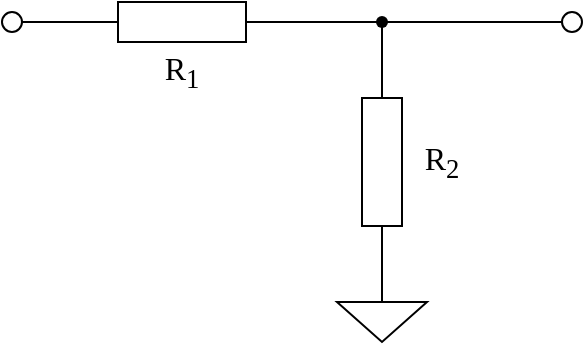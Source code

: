 <mxfile version="25.0.1">
  <diagram name="第 1 页" id="Dr65-nsEkdbHHMMv4P68">
    <mxGraphModel dx="744" dy="406" grid="1" gridSize="10" guides="1" tooltips="1" connect="1" arrows="1" fold="1" page="1" pageScale="1" pageWidth="1600" pageHeight="900" math="0" shadow="0">
      <root>
        <mxCell id="0" />
        <mxCell id="1" parent="0" />
        <mxCell id="fmxjVRoOuVWuL8vGR8kI-5" style="edgeStyle=orthogonalEdgeStyle;rounded=0;orthogonalLoop=1;jettySize=auto;html=1;exitX=1;exitY=0.5;exitDx=0;exitDy=0;exitPerimeter=0;entryX=1;entryY=0.5;entryDx=0;entryDy=0;endArrow=none;endFill=0;" edge="1" parent="1" source="fmxjVRoOuVWuL8vGR8kI-1" target="fmxjVRoOuVWuL8vGR8kI-4">
          <mxGeometry relative="1" as="geometry" />
        </mxCell>
        <mxCell id="fmxjVRoOuVWuL8vGR8kI-1" value="" style="pointerEvents=1;verticalLabelPosition=bottom;shadow=0;dashed=0;align=center;html=1;verticalAlign=top;shape=mxgraph.electrical.resistors.resistor_1;direction=west;" vertex="1" parent="1">
          <mxGeometry x="400" y="270" width="100" height="20" as="geometry" />
        </mxCell>
        <mxCell id="fmxjVRoOuVWuL8vGR8kI-2" value="" style="pointerEvents=1;verticalLabelPosition=bottom;shadow=0;dashed=0;align=center;html=1;verticalAlign=top;shape=mxgraph.electrical.resistors.resistor_1;direction=south;" vertex="1" parent="1">
          <mxGeometry x="540" y="300" width="20" height="100" as="geometry" />
        </mxCell>
        <mxCell id="fmxjVRoOuVWuL8vGR8kI-3" style="edgeStyle=orthogonalEdgeStyle;rounded=0;orthogonalLoop=1;jettySize=auto;html=1;entryX=0;entryY=0.5;entryDx=0;entryDy=0;entryPerimeter=0;endArrow=none;endFill=0;" edge="1" parent="1" source="fmxjVRoOuVWuL8vGR8kI-1" target="fmxjVRoOuVWuL8vGR8kI-2">
          <mxGeometry relative="1" as="geometry" />
        </mxCell>
        <mxCell id="fmxjVRoOuVWuL8vGR8kI-4" value="" style="ellipse;whiteSpace=wrap;html=1;aspect=fixed;" vertex="1" parent="1">
          <mxGeometry x="360" y="275" width="10" height="10" as="geometry" />
        </mxCell>
        <mxCell id="fmxjVRoOuVWuL8vGR8kI-9" style="edgeStyle=orthogonalEdgeStyle;shape=connector;rounded=0;orthogonalLoop=1;jettySize=auto;html=1;strokeColor=default;align=center;verticalAlign=middle;fontFamily=Helvetica;fontSize=11;fontColor=default;labelBackgroundColor=default;endArrow=none;endFill=0;" edge="1" parent="1" source="fmxjVRoOuVWuL8vGR8kI-6">
          <mxGeometry relative="1" as="geometry">
            <mxPoint x="550.0" y="280" as="targetPoint" />
          </mxGeometry>
        </mxCell>
        <mxCell id="fmxjVRoOuVWuL8vGR8kI-6" value="" style="ellipse;whiteSpace=wrap;html=1;aspect=fixed;" vertex="1" parent="1">
          <mxGeometry x="640" y="275" width="10" height="10" as="geometry" />
        </mxCell>
        <mxCell id="fmxjVRoOuVWuL8vGR8kI-10" value="" style="shape=waypoint;sketch=0;fillStyle=solid;size=6;pointerEvents=1;points=[];fillColor=none;resizable=0;rotatable=0;perimeter=centerPerimeter;snapToPoint=1;fontFamily=Helvetica;fontSize=11;fontColor=default;labelBackgroundColor=default;" vertex="1" parent="1">
          <mxGeometry x="540" y="270" width="20" height="20" as="geometry" />
        </mxCell>
        <mxCell id="fmxjVRoOuVWuL8vGR8kI-11" value="" style="pointerEvents=1;verticalLabelPosition=bottom;shadow=0;dashed=0;align=center;html=1;verticalAlign=top;shape=mxgraph.electrical.signal_sources.signal_ground;fontFamily=Helvetica;fontSize=11;fontColor=default;labelBackgroundColor=default;" vertex="1" parent="1">
          <mxGeometry x="527.5" y="410" width="45" height="30" as="geometry" />
        </mxCell>
        <mxCell id="fmxjVRoOuVWuL8vGR8kI-12" style="edgeStyle=orthogonalEdgeStyle;shape=connector;rounded=0;orthogonalLoop=1;jettySize=auto;html=1;exitX=0.5;exitY=0;exitDx=0;exitDy=0;exitPerimeter=0;entryX=1;entryY=0.5;entryDx=0;entryDy=0;entryPerimeter=0;strokeColor=default;align=center;verticalAlign=middle;fontFamily=Helvetica;fontSize=11;fontColor=default;labelBackgroundColor=default;endArrow=none;endFill=0;" edge="1" parent="1" source="fmxjVRoOuVWuL8vGR8kI-11" target="fmxjVRoOuVWuL8vGR8kI-2">
          <mxGeometry relative="1" as="geometry" />
        </mxCell>
        <mxCell id="fmxjVRoOuVWuL8vGR8kI-13" value="&lt;font face=&quot;Times New Roman&quot; style=&quot;font-size: 16px;&quot;&gt;R&lt;sub&gt;1&lt;/sub&gt;&lt;/font&gt;" style="text;html=1;align=center;verticalAlign=middle;whiteSpace=wrap;rounded=0;fontFamily=Helvetica;fontSize=11;fontColor=default;labelBackgroundColor=default;" vertex="1" parent="1">
          <mxGeometry x="420" y="290" width="60" height="30" as="geometry" />
        </mxCell>
        <mxCell id="fmxjVRoOuVWuL8vGR8kI-14" value="&lt;font face=&quot;Times New Roman&quot; style=&quot;font-size: 16px;&quot;&gt;R&lt;sub&gt;2&lt;/sub&gt;&lt;/font&gt;" style="text;html=1;align=center;verticalAlign=middle;whiteSpace=wrap;rounded=0;fontFamily=Helvetica;fontSize=11;fontColor=default;labelBackgroundColor=default;" vertex="1" parent="1">
          <mxGeometry x="550" y="335" width="60" height="30" as="geometry" />
        </mxCell>
      </root>
    </mxGraphModel>
  </diagram>
</mxfile>
